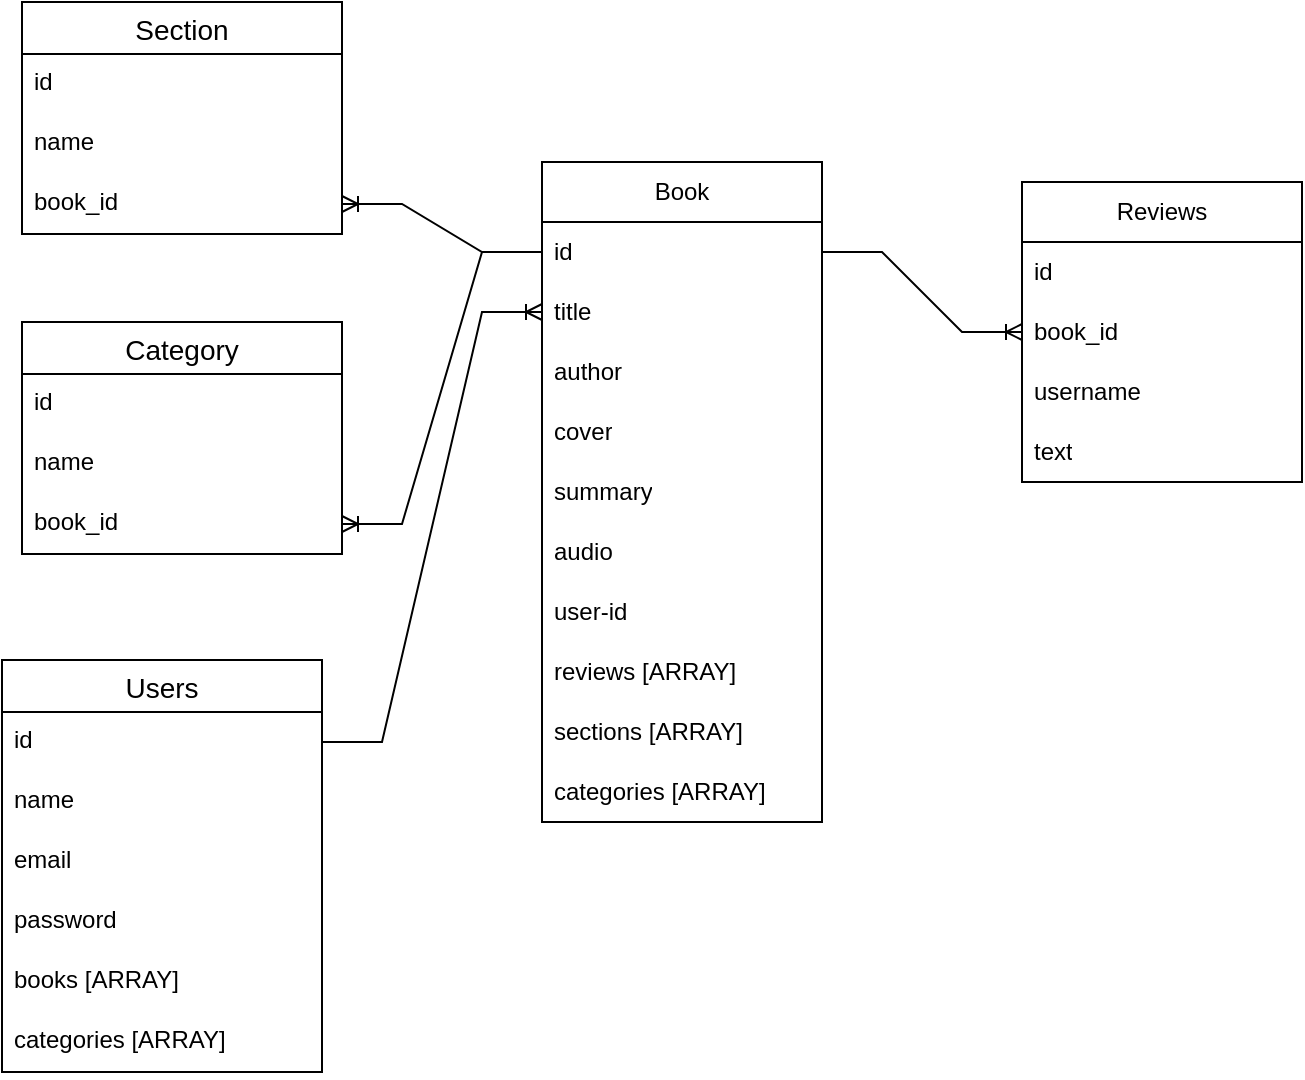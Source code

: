 <mxfile version="23.1.1" type="device">
  <diagram name="Page-1" id="VNpMZ0cw-pvjtYxsyRi7">
    <mxGraphModel dx="1434" dy="780" grid="1" gridSize="10" guides="1" tooltips="1" connect="1" arrows="1" fold="1" page="1" pageScale="1" pageWidth="827" pageHeight="1169" math="0" shadow="0">
      <root>
        <mxCell id="0" />
        <mxCell id="1" parent="0" />
        <mxCell id="ac_3J4fCLu85bAF99lN--2" value="Book" style="swimlane;fontStyle=0;childLayout=stackLayout;horizontal=1;startSize=30;horizontalStack=0;resizeParent=1;resizeParentMax=0;resizeLast=0;collapsible=1;marginBottom=0;whiteSpace=wrap;html=1;" parent="1" vertex="1">
          <mxGeometry x="430" y="130" width="140" height="330" as="geometry" />
        </mxCell>
        <mxCell id="ac_3J4fCLu85bAF99lN--3" value="id" style="text;strokeColor=none;fillColor=none;align=left;verticalAlign=middle;spacingLeft=4;spacingRight=4;overflow=hidden;points=[[0,0.5],[1,0.5]];portConstraint=eastwest;rotatable=0;whiteSpace=wrap;html=1;" parent="ac_3J4fCLu85bAF99lN--2" vertex="1">
          <mxGeometry y="30" width="140" height="30" as="geometry" />
        </mxCell>
        <mxCell id="ac_3J4fCLu85bAF99lN--4" value="title" style="text;strokeColor=none;fillColor=none;align=left;verticalAlign=middle;spacingLeft=4;spacingRight=4;overflow=hidden;points=[[0,0.5],[1,0.5]];portConstraint=eastwest;rotatable=0;whiteSpace=wrap;html=1;" parent="ac_3J4fCLu85bAF99lN--2" vertex="1">
          <mxGeometry y="60" width="140" height="30" as="geometry" />
        </mxCell>
        <mxCell id="ac_3J4fCLu85bAF99lN--5" value="author" style="text;strokeColor=none;fillColor=none;align=left;verticalAlign=middle;spacingLeft=4;spacingRight=4;overflow=hidden;points=[[0,0.5],[1,0.5]];portConstraint=eastwest;rotatable=0;whiteSpace=wrap;html=1;" parent="ac_3J4fCLu85bAF99lN--2" vertex="1">
          <mxGeometry y="90" width="140" height="30" as="geometry" />
        </mxCell>
        <mxCell id="ac_3J4fCLu85bAF99lN--10" value="cover" style="text;strokeColor=none;fillColor=none;align=left;verticalAlign=middle;spacingLeft=4;spacingRight=4;overflow=hidden;points=[[0,0.5],[1,0.5]];portConstraint=eastwest;rotatable=0;whiteSpace=wrap;html=1;" parent="ac_3J4fCLu85bAF99lN--2" vertex="1">
          <mxGeometry y="120" width="140" height="30" as="geometry" />
        </mxCell>
        <mxCell id="ac_3J4fCLu85bAF99lN--11" value="summary" style="text;strokeColor=none;fillColor=none;align=left;verticalAlign=middle;spacingLeft=4;spacingRight=4;overflow=hidden;points=[[0,0.5],[1,0.5]];portConstraint=eastwest;rotatable=0;whiteSpace=wrap;html=1;" parent="ac_3J4fCLu85bAF99lN--2" vertex="1">
          <mxGeometry y="150" width="140" height="30" as="geometry" />
        </mxCell>
        <mxCell id="ac_3J4fCLu85bAF99lN--12" value="audio" style="text;strokeColor=none;fillColor=none;align=left;verticalAlign=middle;spacingLeft=4;spacingRight=4;overflow=hidden;points=[[0,0.5],[1,0.5]];portConstraint=eastwest;rotatable=0;whiteSpace=wrap;html=1;" parent="ac_3J4fCLu85bAF99lN--2" vertex="1">
          <mxGeometry y="180" width="140" height="30" as="geometry" />
        </mxCell>
        <mxCell id="osfzjcN16fjEs2yM5xhi-20" value="user-id" style="text;strokeColor=none;fillColor=none;align=left;verticalAlign=middle;spacingLeft=4;spacingRight=4;overflow=hidden;points=[[0,0.5],[1,0.5]];portConstraint=eastwest;rotatable=0;whiteSpace=wrap;html=1;" vertex="1" parent="ac_3J4fCLu85bAF99lN--2">
          <mxGeometry y="210" width="140" height="30" as="geometry" />
        </mxCell>
        <mxCell id="ac_3J4fCLu85bAF99lN--13" value="reviews [ARRAY]" style="text;strokeColor=none;fillColor=none;align=left;verticalAlign=middle;spacingLeft=4;spacingRight=4;overflow=hidden;points=[[0,0.5],[1,0.5]];portConstraint=eastwest;rotatable=0;whiteSpace=wrap;html=1;" parent="ac_3J4fCLu85bAF99lN--2" vertex="1">
          <mxGeometry y="240" width="140" height="30" as="geometry" />
        </mxCell>
        <mxCell id="osfzjcN16fjEs2yM5xhi-10" value="sections [ARRAY]" style="text;strokeColor=none;fillColor=none;align=left;verticalAlign=middle;spacingLeft=4;spacingRight=4;overflow=hidden;points=[[0,0.5],[1,0.5]];portConstraint=eastwest;rotatable=0;whiteSpace=wrap;html=1;" vertex="1" parent="ac_3J4fCLu85bAF99lN--2">
          <mxGeometry y="270" width="140" height="30" as="geometry" />
        </mxCell>
        <mxCell id="osfzjcN16fjEs2yM5xhi-11" value="categories [ARRAY]" style="text;strokeColor=none;fillColor=none;align=left;verticalAlign=middle;spacingLeft=4;spacingRight=4;overflow=hidden;points=[[0,0.5],[1,0.5]];portConstraint=eastwest;rotatable=0;whiteSpace=wrap;html=1;" vertex="1" parent="ac_3J4fCLu85bAF99lN--2">
          <mxGeometry y="300" width="140" height="30" as="geometry" />
        </mxCell>
        <mxCell id="ac_3J4fCLu85bAF99lN--6" value="Reviews" style="swimlane;fontStyle=0;childLayout=stackLayout;horizontal=1;startSize=30;horizontalStack=0;resizeParent=1;resizeParentMax=0;resizeLast=0;collapsible=1;marginBottom=0;whiteSpace=wrap;html=1;" parent="1" vertex="1">
          <mxGeometry x="670" y="140" width="140" height="150" as="geometry" />
        </mxCell>
        <mxCell id="ac_3J4fCLu85bAF99lN--7" value="id" style="text;strokeColor=none;fillColor=none;align=left;verticalAlign=middle;spacingLeft=4;spacingRight=4;overflow=hidden;points=[[0,0.5],[1,0.5]];portConstraint=eastwest;rotatable=0;whiteSpace=wrap;html=1;" parent="ac_3J4fCLu85bAF99lN--6" vertex="1">
          <mxGeometry y="30" width="140" height="30" as="geometry" />
        </mxCell>
        <mxCell id="ac_3J4fCLu85bAF99lN--8" value="book_id" style="text;strokeColor=none;fillColor=none;align=left;verticalAlign=middle;spacingLeft=4;spacingRight=4;overflow=hidden;points=[[0,0.5],[1,0.5]];portConstraint=eastwest;rotatable=0;whiteSpace=wrap;html=1;" parent="ac_3J4fCLu85bAF99lN--6" vertex="1">
          <mxGeometry y="60" width="140" height="30" as="geometry" />
        </mxCell>
        <mxCell id="ac_3J4fCLu85bAF99lN--9" value="username" style="text;strokeColor=none;fillColor=none;align=left;verticalAlign=middle;spacingLeft=4;spacingRight=4;overflow=hidden;points=[[0,0.5],[1,0.5]];portConstraint=eastwest;rotatable=0;whiteSpace=wrap;html=1;" parent="ac_3J4fCLu85bAF99lN--6" vertex="1">
          <mxGeometry y="90" width="140" height="30" as="geometry" />
        </mxCell>
        <mxCell id="ac_3J4fCLu85bAF99lN--14" value="text" style="text;strokeColor=none;fillColor=none;align=left;verticalAlign=middle;spacingLeft=4;spacingRight=4;overflow=hidden;points=[[0,0.5],[1,0.5]];portConstraint=eastwest;rotatable=0;whiteSpace=wrap;html=1;" parent="ac_3J4fCLu85bAF99lN--6" vertex="1">
          <mxGeometry y="120" width="140" height="30" as="geometry" />
        </mxCell>
        <mxCell id="ac_3J4fCLu85bAF99lN--15" value="" style="edgeStyle=entityRelationEdgeStyle;fontSize=12;html=1;endArrow=ERoneToMany;rounded=0;exitX=1;exitY=0.5;exitDx=0;exitDy=0;entryX=0;entryY=0.5;entryDx=0;entryDy=0;" parent="1" source="ac_3J4fCLu85bAF99lN--3" target="ac_3J4fCLu85bAF99lN--8" edge="1">
          <mxGeometry width="100" height="100" relative="1" as="geometry">
            <mxPoint x="370" y="430" as="sourcePoint" />
            <mxPoint x="300" y="540" as="targetPoint" />
            <Array as="points">
              <mxPoint x="270" y="290" />
            </Array>
          </mxGeometry>
        </mxCell>
        <mxCell id="ac_3J4fCLu85bAF99lN--16" value="Users" style="swimlane;fontStyle=0;childLayout=stackLayout;horizontal=1;startSize=26;horizontalStack=0;resizeParent=1;resizeParentMax=0;resizeLast=0;collapsible=1;marginBottom=0;align=center;fontSize=14;" parent="1" vertex="1">
          <mxGeometry x="160" y="379" width="160" height="206" as="geometry" />
        </mxCell>
        <mxCell id="ac_3J4fCLu85bAF99lN--17" value="id" style="text;strokeColor=none;fillColor=none;spacingLeft=4;spacingRight=4;overflow=hidden;rotatable=0;points=[[0,0.5],[1,0.5]];portConstraint=eastwest;fontSize=12;whiteSpace=wrap;html=1;" parent="ac_3J4fCLu85bAF99lN--16" vertex="1">
          <mxGeometry y="26" width="160" height="30" as="geometry" />
        </mxCell>
        <mxCell id="ac_3J4fCLu85bAF99lN--18" value="name" style="text;strokeColor=none;fillColor=none;spacingLeft=4;spacingRight=4;overflow=hidden;rotatable=0;points=[[0,0.5],[1,0.5]];portConstraint=eastwest;fontSize=12;whiteSpace=wrap;html=1;" parent="ac_3J4fCLu85bAF99lN--16" vertex="1">
          <mxGeometry y="56" width="160" height="30" as="geometry" />
        </mxCell>
        <mxCell id="osfzjcN16fjEs2yM5xhi-1" value="email" style="text;strokeColor=none;fillColor=none;spacingLeft=4;spacingRight=4;overflow=hidden;rotatable=0;points=[[0,0.5],[1,0.5]];portConstraint=eastwest;fontSize=12;whiteSpace=wrap;html=1;" vertex="1" parent="ac_3J4fCLu85bAF99lN--16">
          <mxGeometry y="86" width="160" height="30" as="geometry" />
        </mxCell>
        <mxCell id="osfzjcN16fjEs2yM5xhi-2" value="password" style="text;strokeColor=none;fillColor=none;spacingLeft=4;spacingRight=4;overflow=hidden;rotatable=0;points=[[0,0.5],[1,0.5]];portConstraint=eastwest;fontSize=12;whiteSpace=wrap;html=1;" vertex="1" parent="ac_3J4fCLu85bAF99lN--16">
          <mxGeometry y="116" width="160" height="30" as="geometry" />
        </mxCell>
        <mxCell id="osfzjcN16fjEs2yM5xhi-16" value="books [ARRAY]" style="text;strokeColor=none;fillColor=none;spacingLeft=4;spacingRight=4;overflow=hidden;rotatable=0;points=[[0,0.5],[1,0.5]];portConstraint=eastwest;fontSize=12;whiteSpace=wrap;html=1;" vertex="1" parent="ac_3J4fCLu85bAF99lN--16">
          <mxGeometry y="146" width="160" height="30" as="geometry" />
        </mxCell>
        <mxCell id="osfzjcN16fjEs2yM5xhi-18" value="categories [ARRAY]" style="text;strokeColor=none;fillColor=none;spacingLeft=4;spacingRight=4;overflow=hidden;rotatable=0;points=[[0,0.5],[1,0.5]];portConstraint=eastwest;fontSize=12;whiteSpace=wrap;html=1;" vertex="1" parent="ac_3J4fCLu85bAF99lN--16">
          <mxGeometry y="176" width="160" height="30" as="geometry" />
        </mxCell>
        <mxCell id="osfzjcN16fjEs2yM5xhi-3" value="Section" style="swimlane;fontStyle=0;childLayout=stackLayout;horizontal=1;startSize=26;horizontalStack=0;resizeParent=1;resizeParentMax=0;resizeLast=0;collapsible=1;marginBottom=0;align=center;fontSize=14;" vertex="1" parent="1">
          <mxGeometry x="170" y="50" width="160" height="116" as="geometry" />
        </mxCell>
        <mxCell id="osfzjcN16fjEs2yM5xhi-4" value="id" style="text;strokeColor=none;fillColor=none;spacingLeft=4;spacingRight=4;overflow=hidden;rotatable=0;points=[[0,0.5],[1,0.5]];portConstraint=eastwest;fontSize=12;whiteSpace=wrap;html=1;" vertex="1" parent="osfzjcN16fjEs2yM5xhi-3">
          <mxGeometry y="26" width="160" height="30" as="geometry" />
        </mxCell>
        <mxCell id="osfzjcN16fjEs2yM5xhi-5" value="name" style="text;strokeColor=none;fillColor=none;spacingLeft=4;spacingRight=4;overflow=hidden;rotatable=0;points=[[0,0.5],[1,0.5]];portConstraint=eastwest;fontSize=12;whiteSpace=wrap;html=1;" vertex="1" parent="osfzjcN16fjEs2yM5xhi-3">
          <mxGeometry y="56" width="160" height="30" as="geometry" />
        </mxCell>
        <mxCell id="osfzjcN16fjEs2yM5xhi-13" value="book_id" style="text;strokeColor=none;fillColor=none;spacingLeft=4;spacingRight=4;overflow=hidden;rotatable=0;points=[[0,0.5],[1,0.5]];portConstraint=eastwest;fontSize=12;whiteSpace=wrap;html=1;" vertex="1" parent="osfzjcN16fjEs2yM5xhi-3">
          <mxGeometry y="86" width="160" height="30" as="geometry" />
        </mxCell>
        <mxCell id="osfzjcN16fjEs2yM5xhi-7" value="Category" style="swimlane;fontStyle=0;childLayout=stackLayout;horizontal=1;startSize=26;horizontalStack=0;resizeParent=1;resizeParentMax=0;resizeLast=0;collapsible=1;marginBottom=0;align=center;fontSize=14;" vertex="1" parent="1">
          <mxGeometry x="170" y="210" width="160" height="116" as="geometry" />
        </mxCell>
        <mxCell id="osfzjcN16fjEs2yM5xhi-8" value="id" style="text;strokeColor=none;fillColor=none;spacingLeft=4;spacingRight=4;overflow=hidden;rotatable=0;points=[[0,0.5],[1,0.5]];portConstraint=eastwest;fontSize=12;whiteSpace=wrap;html=1;" vertex="1" parent="osfzjcN16fjEs2yM5xhi-7">
          <mxGeometry y="26" width="160" height="30" as="geometry" />
        </mxCell>
        <mxCell id="osfzjcN16fjEs2yM5xhi-9" value="name" style="text;strokeColor=none;fillColor=none;spacingLeft=4;spacingRight=4;overflow=hidden;rotatable=0;points=[[0,0.5],[1,0.5]];portConstraint=eastwest;fontSize=12;whiteSpace=wrap;html=1;" vertex="1" parent="osfzjcN16fjEs2yM5xhi-7">
          <mxGeometry y="56" width="160" height="30" as="geometry" />
        </mxCell>
        <mxCell id="osfzjcN16fjEs2yM5xhi-12" value="book_id" style="text;strokeColor=none;fillColor=none;spacingLeft=4;spacingRight=4;overflow=hidden;rotatable=0;points=[[0,0.5],[1,0.5]];portConstraint=eastwest;fontSize=12;whiteSpace=wrap;html=1;" vertex="1" parent="osfzjcN16fjEs2yM5xhi-7">
          <mxGeometry y="86" width="160" height="30" as="geometry" />
        </mxCell>
        <mxCell id="osfzjcN16fjEs2yM5xhi-14" value="" style="edgeStyle=entityRelationEdgeStyle;fontSize=12;html=1;endArrow=ERoneToMany;rounded=0;entryX=1;entryY=0.5;entryDx=0;entryDy=0;exitX=0;exitY=0.5;exitDx=0;exitDy=0;" edge="1" parent="1" source="ac_3J4fCLu85bAF99lN--3" target="osfzjcN16fjEs2yM5xhi-12">
          <mxGeometry width="100" height="100" relative="1" as="geometry">
            <mxPoint x="360" y="450" as="sourcePoint" />
            <mxPoint x="460" y="350" as="targetPoint" />
          </mxGeometry>
        </mxCell>
        <mxCell id="osfzjcN16fjEs2yM5xhi-15" value="" style="edgeStyle=entityRelationEdgeStyle;fontSize=12;html=1;endArrow=ERoneToMany;rounded=0;entryX=1;entryY=0.5;entryDx=0;entryDy=0;exitX=0;exitY=0.5;exitDx=0;exitDy=0;" edge="1" parent="1" source="ac_3J4fCLu85bAF99lN--3" target="osfzjcN16fjEs2yM5xhi-13">
          <mxGeometry width="100" height="100" relative="1" as="geometry">
            <mxPoint x="360" y="450" as="sourcePoint" />
            <mxPoint x="460" y="350" as="targetPoint" />
          </mxGeometry>
        </mxCell>
        <mxCell id="osfzjcN16fjEs2yM5xhi-19" value="" style="edgeStyle=entityRelationEdgeStyle;fontSize=12;html=1;endArrow=ERoneToMany;rounded=0;entryX=0;entryY=0.5;entryDx=0;entryDy=0;exitX=1;exitY=0.5;exitDx=0;exitDy=0;" edge="1" parent="1" source="ac_3J4fCLu85bAF99lN--17" target="ac_3J4fCLu85bAF99lN--4">
          <mxGeometry width="100" height="100" relative="1" as="geometry">
            <mxPoint x="360" y="450" as="sourcePoint" />
            <mxPoint x="460" y="350" as="targetPoint" />
          </mxGeometry>
        </mxCell>
      </root>
    </mxGraphModel>
  </diagram>
</mxfile>
